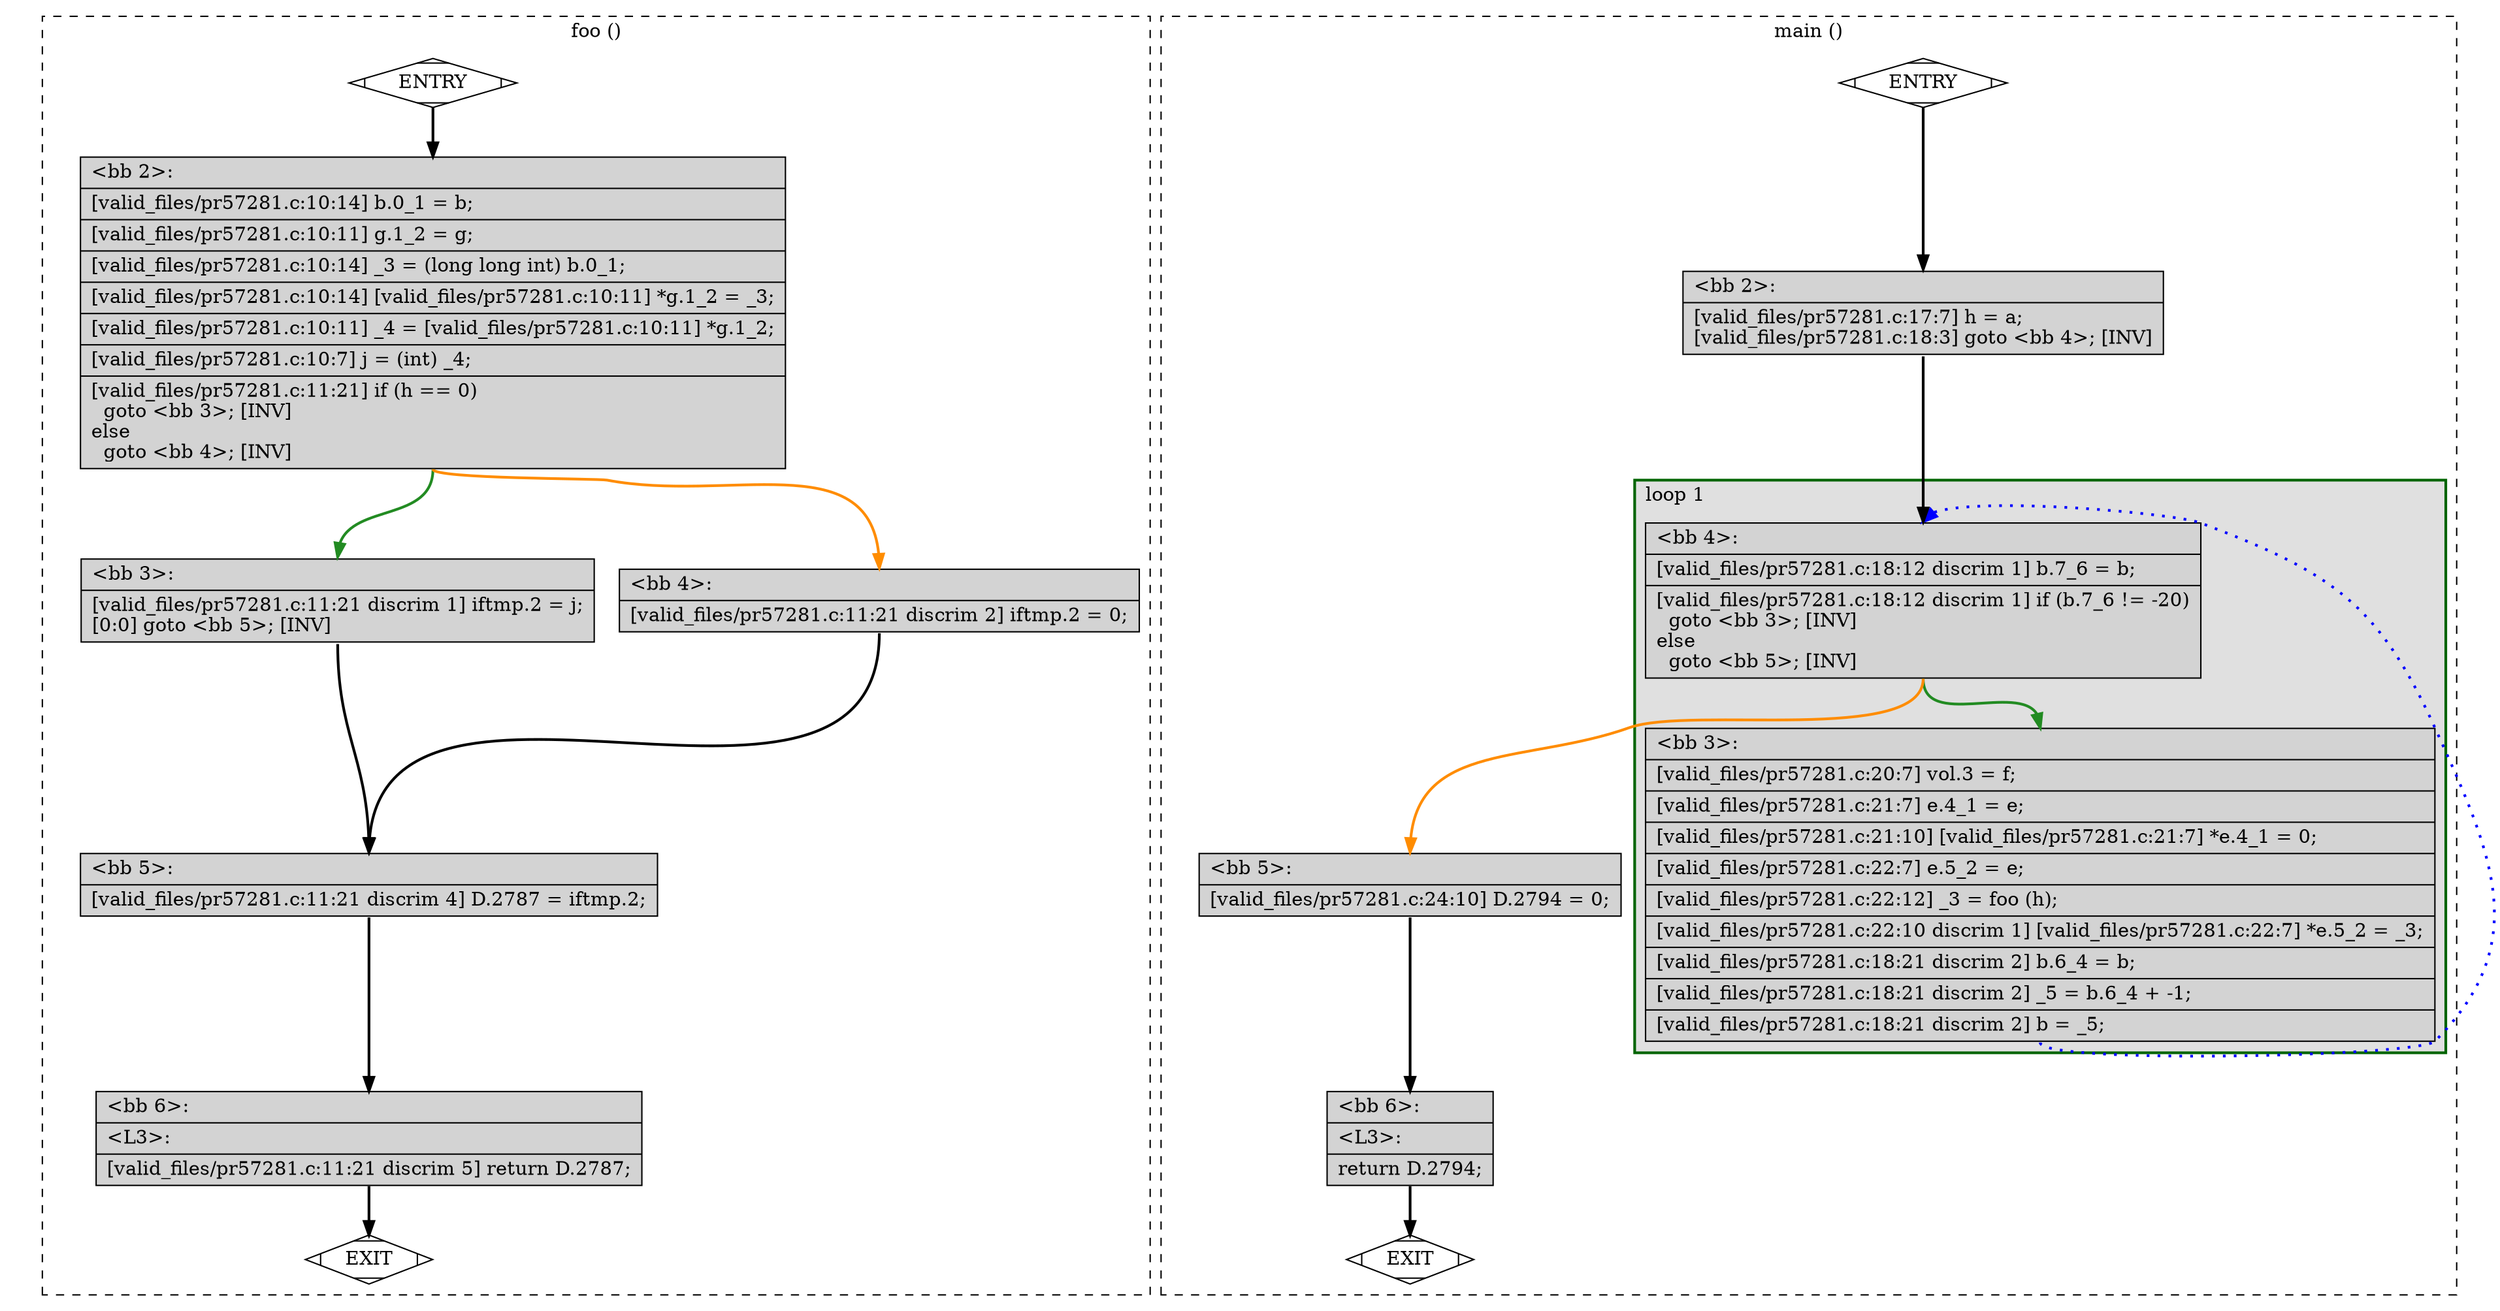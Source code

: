digraph "a-pr57281.c.015t.cfg" {
overlap=false;
subgraph "cluster_foo" {
	style="dashed";
	color="black";
	label="foo ()";
	fn_0_basic_block_0 [shape=Mdiamond,style=filled,fillcolor=white,label="ENTRY"];

	fn_0_basic_block_1 [shape=Mdiamond,style=filled,fillcolor=white,label="EXIT"];

	fn_0_basic_block_2 [shape=record,style=filled,fillcolor=lightgrey,label="{\<bb\ 2\>:\l\
|[valid_files/pr57281.c:10:14]\ b.0_1\ =\ b;\l\
|[valid_files/pr57281.c:10:11]\ g.1_2\ =\ g;\l\
|[valid_files/pr57281.c:10:14]\ _3\ =\ (long\ long\ int)\ b.0_1;\l\
|[valid_files/pr57281.c:10:14]\ [valid_files/pr57281.c:10:11]\ *g.1_2\ =\ _3;\l\
|[valid_files/pr57281.c:10:11]\ _4\ =\ [valid_files/pr57281.c:10:11]\ *g.1_2;\l\
|[valid_files/pr57281.c:10:7]\ j\ =\ (int)\ _4;\l\
|[valid_files/pr57281.c:11:21]\ if\ (h\ ==\ 0)\l\
\ \ goto\ \<bb\ 3\>;\ [INV]\l\
else\l\
\ \ goto\ \<bb\ 4\>;\ [INV]\l\
}"];

	fn_0_basic_block_3 [shape=record,style=filled,fillcolor=lightgrey,label="{\<bb\ 3\>:\l\
|[valid_files/pr57281.c:11:21\ discrim\ 1]\ iftmp.2\ =\ j;\l\
[0:0]\ goto\ \<bb\ 5\>;\ [INV]\l\
}"];

	fn_0_basic_block_4 [shape=record,style=filled,fillcolor=lightgrey,label="{\<bb\ 4\>:\l\
|[valid_files/pr57281.c:11:21\ discrim\ 2]\ iftmp.2\ =\ 0;\l\
}"];

	fn_0_basic_block_5 [shape=record,style=filled,fillcolor=lightgrey,label="{\<bb\ 5\>:\l\
|[valid_files/pr57281.c:11:21\ discrim\ 4]\ D.2787\ =\ iftmp.2;\l\
}"];

	fn_0_basic_block_6 [shape=record,style=filled,fillcolor=lightgrey,label="{\<bb\ 6\>:\l\
|\<L3\>:\l\
|[valid_files/pr57281.c:11:21\ discrim\ 5]\ return\ D.2787;\l\
}"];

	fn_0_basic_block_0:s -> fn_0_basic_block_2:n [style="solid,bold",color=black,weight=100,constraint=true];
	fn_0_basic_block_2:s -> fn_0_basic_block_3:n [style="solid,bold",color=forestgreen,weight=10,constraint=true];
	fn_0_basic_block_2:s -> fn_0_basic_block_4:n [style="solid,bold",color=darkorange,weight=10,constraint=true];
	fn_0_basic_block_3:s -> fn_0_basic_block_5:n [style="solid,bold",color=black,weight=100,constraint=true];
	fn_0_basic_block_4:s -> fn_0_basic_block_5:n [style="solid,bold",color=black,weight=100,constraint=true];
	fn_0_basic_block_5:s -> fn_0_basic_block_6:n [style="solid,bold",color=black,weight=100,constraint=true];
	fn_0_basic_block_6:s -> fn_0_basic_block_1:n [style="solid,bold",color=black,weight=10,constraint=true];
	fn_0_basic_block_0:s -> fn_0_basic_block_1:n [style="invis",constraint=true];
}
subgraph "cluster_main" {
	style="dashed";
	color="black";
	label="main ()";
	subgraph cluster_1_1 {
	style="filled";
	color="darkgreen";
	fillcolor="grey88";
	label="loop 1";
	labeljust=l;
	penwidth=2;
	fn_1_basic_block_4 [shape=record,style=filled,fillcolor=lightgrey,label="{\<bb\ 4\>:\l\
|[valid_files/pr57281.c:18:12\ discrim\ 1]\ b.7_6\ =\ b;\l\
|[valid_files/pr57281.c:18:12\ discrim\ 1]\ if\ (b.7_6\ !=\ -20)\l\
\ \ goto\ \<bb\ 3\>;\ [INV]\l\
else\l\
\ \ goto\ \<bb\ 5\>;\ [INV]\l\
}"];

	fn_1_basic_block_3 [shape=record,style=filled,fillcolor=lightgrey,label="{\<bb\ 3\>:\l\
|[valid_files/pr57281.c:20:7]\ vol.3\ =\ f;\l\
|[valid_files/pr57281.c:21:7]\ e.4_1\ =\ e;\l\
|[valid_files/pr57281.c:21:10]\ [valid_files/pr57281.c:21:7]\ *e.4_1\ =\ 0;\l\
|[valid_files/pr57281.c:22:7]\ e.5_2\ =\ e;\l\
|[valid_files/pr57281.c:22:12]\ _3\ =\ foo\ (h);\l\
|[valid_files/pr57281.c:22:10\ discrim\ 1]\ [valid_files/pr57281.c:22:7]\ *e.5_2\ =\ _3;\l\
|[valid_files/pr57281.c:18:21\ discrim\ 2]\ b.6_4\ =\ b;\l\
|[valid_files/pr57281.c:18:21\ discrim\ 2]\ _5\ =\ b.6_4\ +\ -1;\l\
|[valid_files/pr57281.c:18:21\ discrim\ 2]\ b\ =\ _5;\l\
}"];

	}
	fn_1_basic_block_0 [shape=Mdiamond,style=filled,fillcolor=white,label="ENTRY"];

	fn_1_basic_block_1 [shape=Mdiamond,style=filled,fillcolor=white,label="EXIT"];

	fn_1_basic_block_2 [shape=record,style=filled,fillcolor=lightgrey,label="{\<bb\ 2\>:\l\
|[valid_files/pr57281.c:17:7]\ h\ =\ a;\l\
[valid_files/pr57281.c:18:3]\ goto\ \<bb\ 4\>;\ [INV]\l\
}"];

	fn_1_basic_block_5 [shape=record,style=filled,fillcolor=lightgrey,label="{\<bb\ 5\>:\l\
|[valid_files/pr57281.c:24:10]\ D.2794\ =\ 0;\l\
}"];

	fn_1_basic_block_6 [shape=record,style=filled,fillcolor=lightgrey,label="{\<bb\ 6\>:\l\
|\<L3\>:\l\
|return\ D.2794;\l\
}"];

	fn_1_basic_block_0:s -> fn_1_basic_block_2:n [style="solid,bold",color=black,weight=100,constraint=true];
	fn_1_basic_block_2:s -> fn_1_basic_block_4:n [style="solid,bold",color=black,weight=100,constraint=true];
	fn_1_basic_block_3:s -> fn_1_basic_block_4:n [style="dotted,bold",color=blue,weight=10,constraint=false];
	fn_1_basic_block_4:s -> fn_1_basic_block_3:n [style="solid,bold",color=forestgreen,weight=10,constraint=true];
	fn_1_basic_block_4:s -> fn_1_basic_block_5:n [style="solid,bold",color=darkorange,weight=10,constraint=true];
	fn_1_basic_block_5:s -> fn_1_basic_block_6:n [style="solid,bold",color=black,weight=100,constraint=true];
	fn_1_basic_block_6:s -> fn_1_basic_block_1:n [style="solid,bold",color=black,weight=10,constraint=true];
	fn_1_basic_block_0:s -> fn_1_basic_block_1:n [style="invis",constraint=true];
}
}
